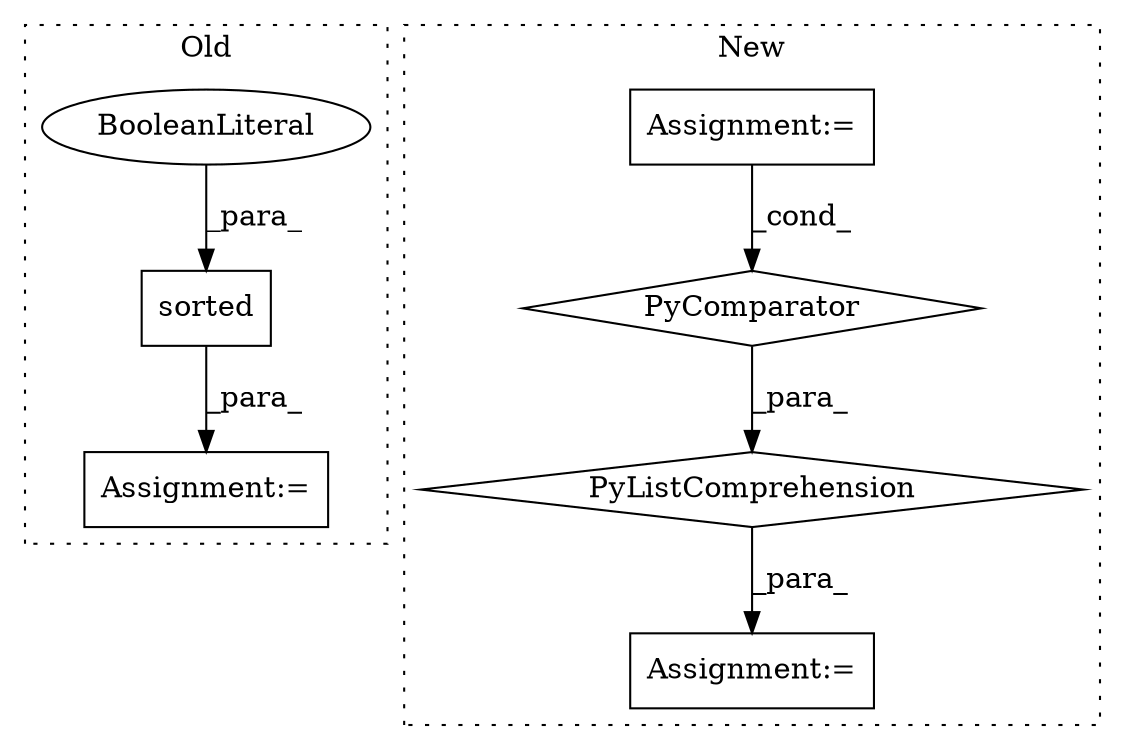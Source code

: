 digraph G {
subgraph cluster0 {
1 [label="sorted" a="32" s="6365,6397" l="7,1" shape="box"];
6 [label="Assignment:=" a="7" s="6364" l="1" shape="box"];
7 [label="BooleanLiteral" a="9" s="6393" l="4" shape="ellipse"];
label = "Old";
style="dotted";
}
subgraph cluster1 {
2 [label="PyListComprehension" a="109" s="7665" l="160" shape="diamond"];
3 [label="Assignment:=" a="7" s="7581" l="1" shape="box"];
4 [label="PyComparator" a="113" s="7767" l="45" shape="diamond"];
5 [label="Assignment:=" a="7" s="7648" l="17" shape="box"];
label = "New";
style="dotted";
}
1 -> 6 [label="_para_"];
2 -> 5 [label="_para_"];
3 -> 4 [label="_cond_"];
4 -> 2 [label="_para_"];
7 -> 1 [label="_para_"];
}